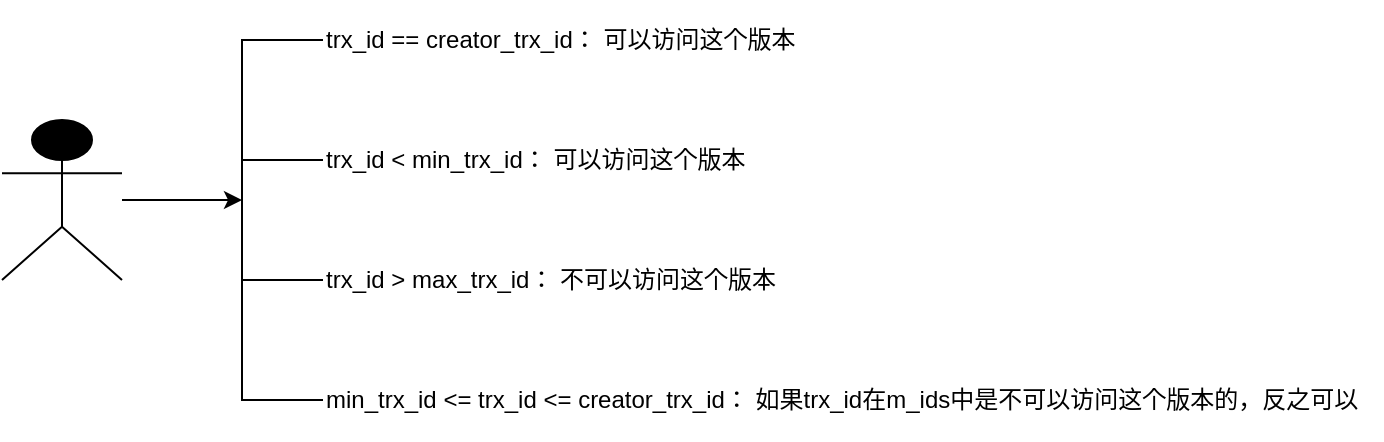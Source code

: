 <mxfile>
    <diagram id="SxHgE9E9dn_kpRRSrLsN" name="第 1 页">
        <mxGraphModel dx="1095" dy="910" grid="0" gridSize="10" guides="1" tooltips="1" connect="1" arrows="1" fold="1" page="0" pageScale="1" pageWidth="827" pageHeight="1169" background="#ffffff" math="0" shadow="0">
            <root>
                <mxCell id="0"/>
                <mxCell id="1" parent="0"/>
                <mxCell id="2" value="Actor" style="shape=umlActor;verticalLabelPosition=bottom;verticalAlign=top;html=1;outlineConnect=0;strokeColor=#000000;fillColor=#000000;fontColor=none;noLabel=1;" vertex="1" parent="1">
                    <mxGeometry x="80" y="200" width="60" height="80" as="geometry"/>
                </mxCell>
                <mxCell id="3" value="" style="endArrow=classic;html=1;strokeColor=#000000;" edge="1" parent="1" source="2">
                    <mxGeometry width="50" height="50" relative="1" as="geometry">
                        <mxPoint x="530" y="490" as="sourcePoint"/>
                        <mxPoint x="200" y="240" as="targetPoint"/>
                    </mxGeometry>
                </mxCell>
                <mxCell id="4" value="" style="shape=partialRectangle;whiteSpace=wrap;html=1;bottom=1;right=1;left=1;top=0;fillColor=none;routingCenterX=-0.5;direction=south;strokeColor=#000000;" vertex="1" parent="1">
                    <mxGeometry x="200" y="160" width="40" height="120" as="geometry"/>
                </mxCell>
                <mxCell id="5" value="" style="shape=partialRectangle;whiteSpace=wrap;html=1;bottom=1;right=1;left=1;top=0;fillColor=none;routingCenterX=-0.5;direction=south;strokeColor=#000000;" vertex="1" parent="1">
                    <mxGeometry x="200" y="220" width="40" height="120" as="geometry"/>
                </mxCell>
                <mxCell id="6" value="trx_id == creator_trx_id： 可以访问这个版本" style="text;html=1;strokeColor=none;fillColor=none;align=left;verticalAlign=middle;whiteSpace=wrap;rounded=0;fontColor=#000000;" vertex="1" parent="1">
                    <mxGeometry x="240" y="140" width="260" height="40" as="geometry"/>
                </mxCell>
                <mxCell id="7" value="trx_id &amp;lt; min_trx_id： 可以访问这个版本" style="text;html=1;strokeColor=none;fillColor=none;align=left;verticalAlign=middle;whiteSpace=wrap;rounded=0;fontColor=#000000;" vertex="1" parent="1">
                    <mxGeometry x="240" y="200" width="260" height="40" as="geometry"/>
                </mxCell>
                <mxCell id="8" value="trx_id &amp;gt; max_trx_id： 不可以访问这个版本" style="text;html=1;strokeColor=none;fillColor=none;align=left;verticalAlign=middle;whiteSpace=wrap;rounded=0;fontColor=#000000;" vertex="1" parent="1">
                    <mxGeometry x="240" y="260" width="260" height="40" as="geometry"/>
                </mxCell>
                <mxCell id="9" value="min_trx_id &amp;lt;= trx_id &amp;lt;= creator_trx_id： 如果trx_id在m_ids中是不可以访问这个版本的，反之可以" style="text;html=1;strokeColor=none;fillColor=none;align=left;verticalAlign=middle;whiteSpace=wrap;rounded=0;fontColor=#000000;" vertex="1" parent="1">
                    <mxGeometry x="240" y="320" width="530" height="40" as="geometry"/>
                </mxCell>
            </root>
        </mxGraphModel>
    </diagram>
</mxfile>
